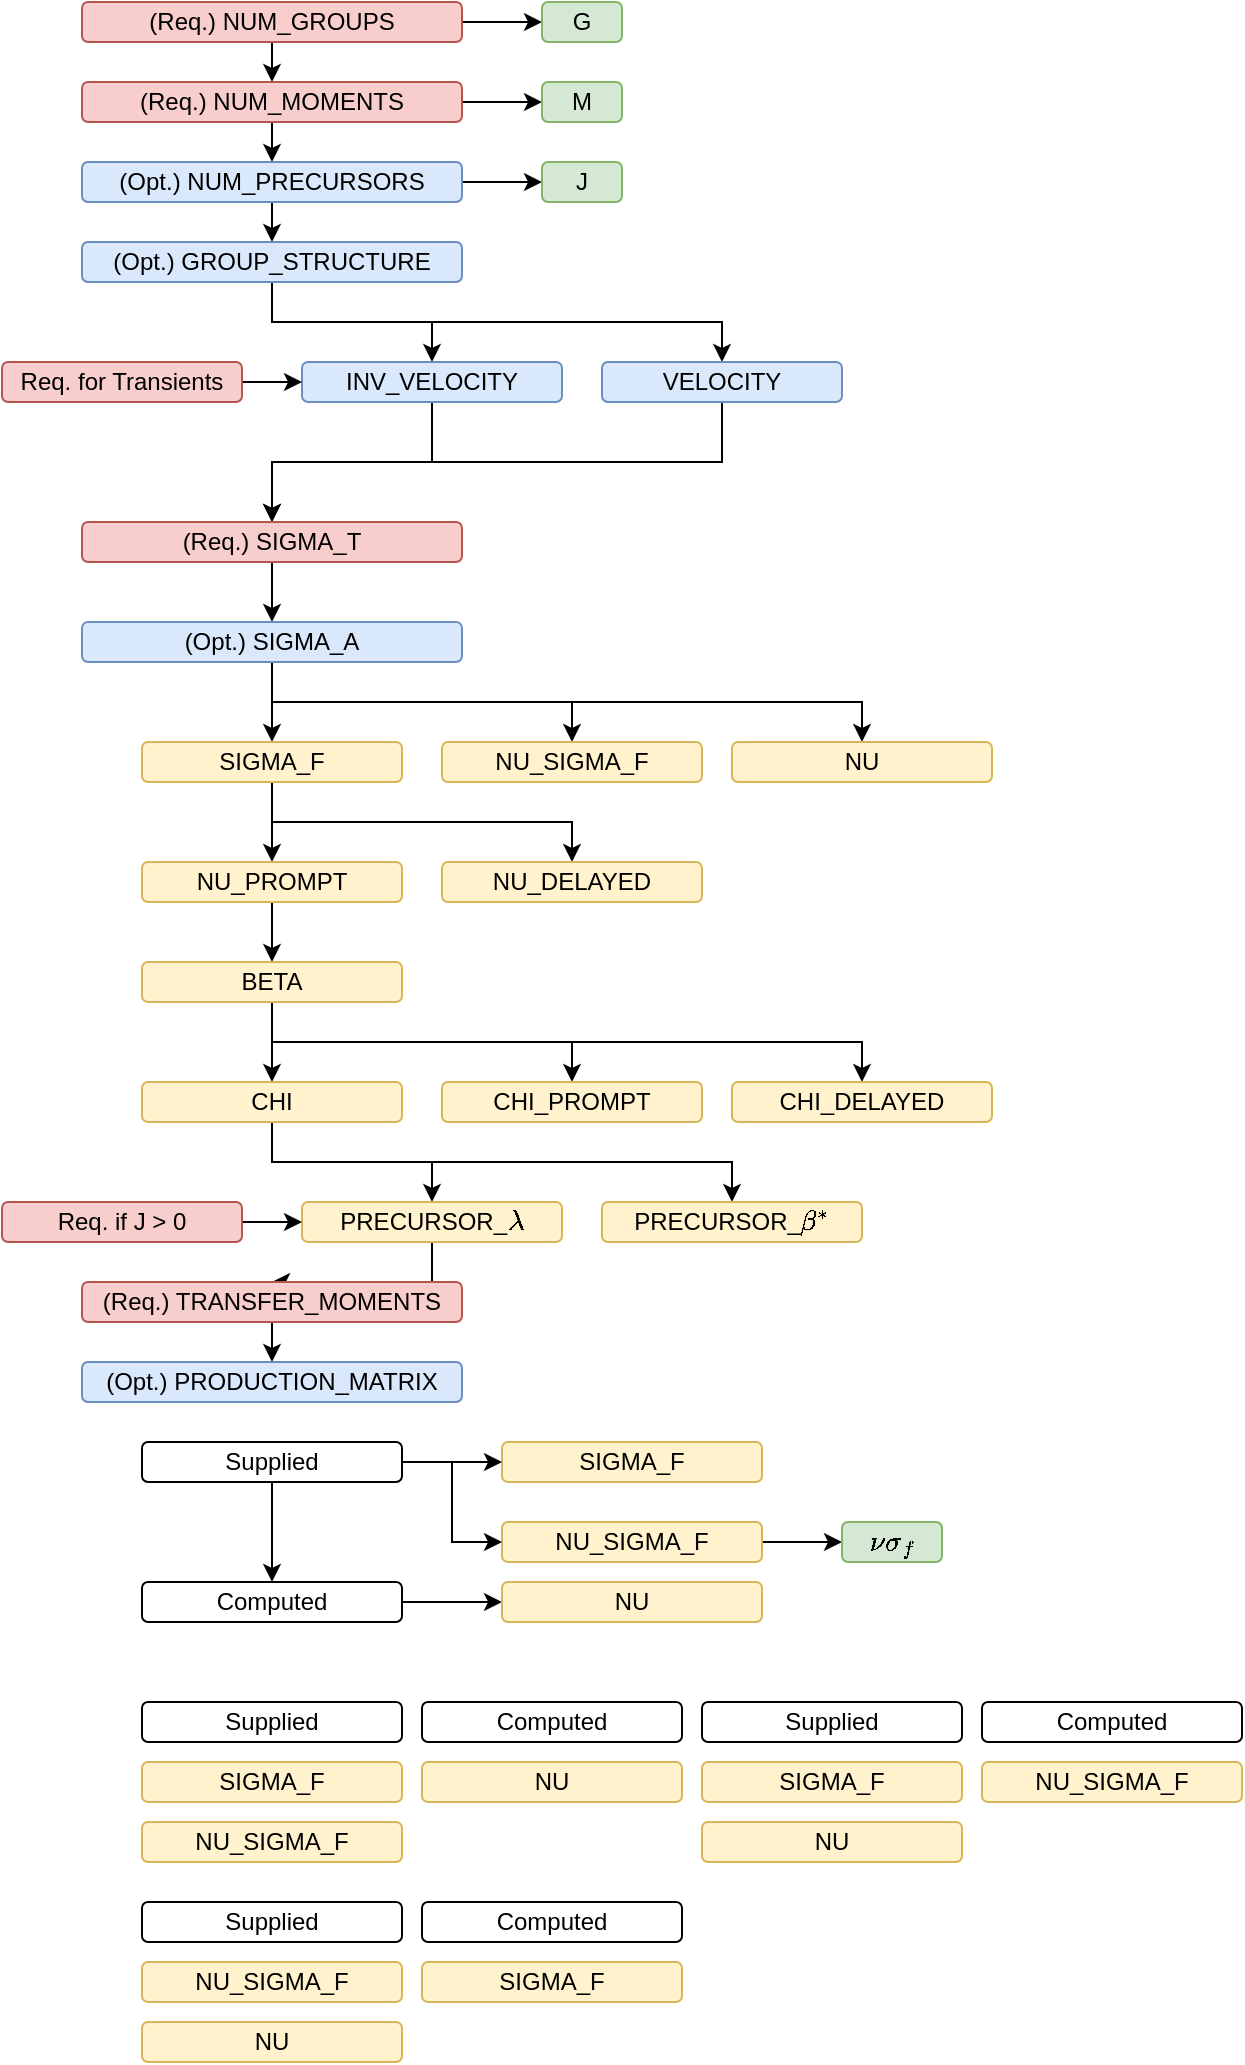 <mxfile version="20.8.16" type="device" pages="2"><diagram name="ReadingOrder" id="CsNfOze-wPZYm1zoz6bF"><mxGraphModel dx="1085" dy="999" grid="1" gridSize="10" guides="1" tooltips="1" connect="1" arrows="1" fold="1" page="1" pageScale="1" pageWidth="850" pageHeight="1100" math="1" shadow="0"><root><mxCell id="0"/><mxCell id="1" parent="0"/><mxCell id="TKLmYtxrx4Yg3zvH8yVs-4" style="edgeStyle=orthogonalEdgeStyle;rounded=0;orthogonalLoop=1;jettySize=auto;html=1;exitX=0.5;exitY=1;exitDx=0;exitDy=0;entryX=0.5;entryY=0;entryDx=0;entryDy=0;" edge="1" parent="1" source="TKLmYtxrx4Yg3zvH8yVs-1" target="TKLmYtxrx4Yg3zvH8yVs-2"><mxGeometry relative="1" as="geometry"/></mxCell><mxCell id="rWqLgHelXyEiDTjt5WfR-23" style="edgeStyle=orthogonalEdgeStyle;rounded=0;orthogonalLoop=1;jettySize=auto;html=1;exitX=1;exitY=0.5;exitDx=0;exitDy=0;entryX=0;entryY=0.5;entryDx=0;entryDy=0;" edge="1" parent="1" source="TKLmYtxrx4Yg3zvH8yVs-1" target="rWqLgHelXyEiDTjt5WfR-22"><mxGeometry relative="1" as="geometry"/></mxCell><mxCell id="TKLmYtxrx4Yg3zvH8yVs-1" value="(Req.) NUM_GROUPS" style="rounded=1;whiteSpace=wrap;html=1;fillColor=#f8cecc;strokeColor=#b85450;" vertex="1" parent="1"><mxGeometry x="100" y="20" width="190" height="20" as="geometry"/></mxCell><mxCell id="TKLmYtxrx4Yg3zvH8yVs-5" style="edgeStyle=orthogonalEdgeStyle;rounded=0;orthogonalLoop=1;jettySize=auto;html=1;exitX=0.5;exitY=1;exitDx=0;exitDy=0;entryX=0.5;entryY=0;entryDx=0;entryDy=0;" edge="1" parent="1" source="TKLmYtxrx4Yg3zvH8yVs-2" target="TKLmYtxrx4Yg3zvH8yVs-3"><mxGeometry relative="1" as="geometry"/></mxCell><mxCell id="rWqLgHelXyEiDTjt5WfR-25" style="edgeStyle=orthogonalEdgeStyle;rounded=0;orthogonalLoop=1;jettySize=auto;html=1;exitX=1;exitY=0.5;exitDx=0;exitDy=0;entryX=0;entryY=0.5;entryDx=0;entryDy=0;" edge="1" parent="1" source="TKLmYtxrx4Yg3zvH8yVs-2" target="rWqLgHelXyEiDTjt5WfR-24"><mxGeometry relative="1" as="geometry"/></mxCell><mxCell id="TKLmYtxrx4Yg3zvH8yVs-2" value="(Req.) NUM_MOMENTS" style="rounded=1;whiteSpace=wrap;html=1;fillColor=#f8cecc;strokeColor=#b85450;" vertex="1" parent="1"><mxGeometry x="100" y="60" width="190" height="20" as="geometry"/></mxCell><mxCell id="TKLmYtxrx4Yg3zvH8yVs-36" style="edgeStyle=orthogonalEdgeStyle;rounded=0;orthogonalLoop=1;jettySize=auto;html=1;exitX=0.5;exitY=1;exitDx=0;exitDy=0;entryX=0.5;entryY=0;entryDx=0;entryDy=0;" edge="1" parent="1" source="TKLmYtxrx4Yg3zvH8yVs-3" target="TKLmYtxrx4Yg3zvH8yVs-6"><mxGeometry relative="1" as="geometry"/></mxCell><mxCell id="rWqLgHelXyEiDTjt5WfR-27" style="edgeStyle=orthogonalEdgeStyle;rounded=0;orthogonalLoop=1;jettySize=auto;html=1;exitX=1;exitY=0.5;exitDx=0;exitDy=0;entryX=0;entryY=0.5;entryDx=0;entryDy=0;" edge="1" parent="1" source="TKLmYtxrx4Yg3zvH8yVs-3" target="rWqLgHelXyEiDTjt5WfR-26"><mxGeometry relative="1" as="geometry"/></mxCell><mxCell id="TKLmYtxrx4Yg3zvH8yVs-3" value="(Opt.) NUM_PRECURSORS" style="rounded=1;whiteSpace=wrap;html=1;fillColor=#dae8fc;strokeColor=#6c8ebf;" vertex="1" parent="1"><mxGeometry x="100" y="100" width="190" height="20" as="geometry"/></mxCell><mxCell id="TKLmYtxrx4Yg3zvH8yVs-37" style="edgeStyle=orthogonalEdgeStyle;rounded=0;orthogonalLoop=1;jettySize=auto;html=1;exitX=0.5;exitY=1;exitDx=0;exitDy=0;entryX=0.5;entryY=0;entryDx=0;entryDy=0;" edge="1" parent="1" source="TKLmYtxrx4Yg3zvH8yVs-6" target="TKLmYtxrx4Yg3zvH8yVs-15"><mxGeometry relative="1" as="geometry"/></mxCell><mxCell id="TKLmYtxrx4Yg3zvH8yVs-38" style="edgeStyle=orthogonalEdgeStyle;rounded=0;orthogonalLoop=1;jettySize=auto;html=1;exitX=0.5;exitY=1;exitDx=0;exitDy=0;entryX=0.5;entryY=0;entryDx=0;entryDy=0;" edge="1" parent="1" source="TKLmYtxrx4Yg3zvH8yVs-6" target="TKLmYtxrx4Yg3zvH8yVs-23"><mxGeometry relative="1" as="geometry"/></mxCell><mxCell id="TKLmYtxrx4Yg3zvH8yVs-6" value="(Opt.) GROUP_STRUCTURE" style="rounded=1;whiteSpace=wrap;html=1;fillColor=#dae8fc;strokeColor=#6c8ebf;" vertex="1" parent="1"><mxGeometry x="100" y="140" width="190" height="20" as="geometry"/></mxCell><mxCell id="TKLmYtxrx4Yg3zvH8yVs-12" style="edgeStyle=orthogonalEdgeStyle;rounded=0;orthogonalLoop=1;jettySize=auto;html=1;exitX=0.5;exitY=1;exitDx=0;exitDy=0;entryX=0.5;entryY=0;entryDx=0;entryDy=0;" edge="1" parent="1" source="TKLmYtxrx4Yg3zvH8yVs-8"><mxGeometry relative="1" as="geometry"><mxPoint x="195" y="370" as="targetPoint"/></mxGeometry></mxCell><mxCell id="TKLmYtxrx4Yg3zvH8yVs-13" style="edgeStyle=orthogonalEdgeStyle;rounded=0;orthogonalLoop=1;jettySize=auto;html=1;exitX=1;exitY=0.5;exitDx=0;exitDy=0;entryX=0;entryY=0.5;entryDx=0;entryDy=0;" edge="1" parent="1" target="TKLmYtxrx4Yg3zvH8yVs-9"><mxGeometry relative="1" as="geometry"><mxPoint x="220" y="325" as="sourcePoint"/></mxGeometry></mxCell><mxCell id="TKLmYtxrx4Yg3zvH8yVs-14" style="edgeStyle=orthogonalEdgeStyle;rounded=0;orthogonalLoop=1;jettySize=auto;html=1;exitX=1;exitY=0.5;exitDx=0;exitDy=0;entryX=0;entryY=0.5;entryDx=0;entryDy=0;" edge="1" parent="1" target="TKLmYtxrx4Yg3zvH8yVs-10"><mxGeometry relative="1" as="geometry"><mxPoint x="280" y="325" as="sourcePoint"/></mxGeometry></mxCell><mxCell id="TKLmYtxrx4Yg3zvH8yVs-20" style="edgeStyle=orthogonalEdgeStyle;rounded=0;orthogonalLoop=1;jettySize=auto;html=1;exitX=0.5;exitY=1;exitDx=0;exitDy=0;entryX=0.5;entryY=0;entryDx=0;entryDy=0;" edge="1" parent="1" source="TKLmYtxrx4Yg3zvH8yVs-15" target="TKLmYtxrx4Yg3zvH8yVs-31"><mxGeometry relative="1" as="geometry"><mxPoint x="195" y="450" as="targetPoint"/></mxGeometry></mxCell><mxCell id="TKLmYtxrx4Yg3zvH8yVs-15" value="INV_VELOCITY" style="rounded=1;whiteSpace=wrap;html=1;fillColor=#dae8fc;strokeColor=#6c8ebf;" vertex="1" parent="1"><mxGeometry x="210" y="200" width="130" height="20" as="geometry"/></mxCell><mxCell id="TKLmYtxrx4Yg3zvH8yVs-21" style="edgeStyle=orthogonalEdgeStyle;rounded=0;orthogonalLoop=1;jettySize=auto;html=1;exitX=0.5;exitY=1;exitDx=0;exitDy=0;entryX=0.5;entryY=0;entryDx=0;entryDy=0;" edge="1" parent="1" target="TKLmYtxrx4Yg3zvH8yVs-16"><mxGeometry relative="1" as="geometry"><mxPoint x="195" y="540" as="sourcePoint"/></mxGeometry></mxCell><mxCell id="TKLmYtxrx4Yg3zvH8yVs-22" style="edgeStyle=orthogonalEdgeStyle;rounded=0;orthogonalLoop=1;jettySize=auto;html=1;exitX=1;exitY=0.5;exitDx=0;exitDy=0;entryX=0;entryY=0.5;entryDx=0;entryDy=0;" edge="1" parent="1" target="TKLmYtxrx4Yg3zvH8yVs-18"><mxGeometry relative="1" as="geometry"><mxPoint x="220" y="525" as="sourcePoint"/></mxGeometry></mxCell><mxCell id="TKLmYtxrx4Yg3zvH8yVs-27" style="edgeStyle=orthogonalEdgeStyle;rounded=0;orthogonalLoop=1;jettySize=auto;html=1;exitX=0.5;exitY=1;exitDx=0;exitDy=0;entryX=0.5;entryY=0;entryDx=0;entryDy=0;" edge="1" parent="1" source="TKLmYtxrx4Yg3zvH8yVs-23" target="TKLmYtxrx4Yg3zvH8yVs-31"><mxGeometry relative="1" as="geometry"><mxPoint x="405" y="450" as="targetPoint"/></mxGeometry></mxCell><mxCell id="TKLmYtxrx4Yg3zvH8yVs-23" value="VELOCITY" style="rounded=1;whiteSpace=wrap;html=1;fillColor=#dae8fc;strokeColor=#6c8ebf;" vertex="1" parent="1"><mxGeometry x="360" y="200" width="120" height="20" as="geometry"/></mxCell><mxCell id="TKLmYtxrx4Yg3zvH8yVs-28" style="edgeStyle=orthogonalEdgeStyle;rounded=0;orthogonalLoop=1;jettySize=auto;html=1;exitX=0.5;exitY=1;exitDx=0;exitDy=0;entryX=0.5;entryY=0;entryDx=0;entryDy=0;" edge="1" parent="1" source="TKLmYtxrx4Yg3zvH8yVs-25"><mxGeometry relative="1" as="geometry"><mxPoint x="405" y="560" as="targetPoint"/></mxGeometry></mxCell><mxCell id="TKLmYtxrx4Yg3zvH8yVs-29" style="edgeStyle=orthogonalEdgeStyle;rounded=0;orthogonalLoop=1;jettySize=auto;html=1;exitX=1;exitY=0.5;exitDx=0;exitDy=0;entryX=0;entryY=0.5;entryDx=0;entryDy=0;" edge="1" parent="1" target="TKLmYtxrx4Yg3zvH8yVs-26"><mxGeometry relative="1" as="geometry"><mxPoint x="430" y="525" as="sourcePoint"/></mxGeometry></mxCell><mxCell id="TKLmYtxrx4Yg3zvH8yVs-40" style="edgeStyle=orthogonalEdgeStyle;rounded=0;orthogonalLoop=1;jettySize=auto;html=1;exitX=0.5;exitY=1;exitDx=0;exitDy=0;entryX=0.5;entryY=0;entryDx=0;entryDy=0;" edge="1" parent="1" source="TKLmYtxrx4Yg3zvH8yVs-31" target="TKLmYtxrx4Yg3zvH8yVs-39"><mxGeometry relative="1" as="geometry"/></mxCell><mxCell id="TKLmYtxrx4Yg3zvH8yVs-31" value="(Req.) SIGMA_T" style="rounded=1;whiteSpace=wrap;html=1;fillColor=#f8cecc;strokeColor=#b85450;" vertex="1" parent="1"><mxGeometry x="100" y="280" width="190" height="20" as="geometry"/></mxCell><mxCell id="TKLmYtxrx4Yg3zvH8yVs-44" style="edgeStyle=orthogonalEdgeStyle;rounded=0;orthogonalLoop=1;jettySize=auto;html=1;exitX=0.5;exitY=1;exitDx=0;exitDy=0;entryX=0.5;entryY=0;entryDx=0;entryDy=0;" edge="1" parent="1" source="TKLmYtxrx4Yg3zvH8yVs-39" target="TKLmYtxrx4Yg3zvH8yVs-41"><mxGeometry relative="1" as="geometry"/></mxCell><mxCell id="TKLmYtxrx4Yg3zvH8yVs-45" style="edgeStyle=orthogonalEdgeStyle;rounded=0;orthogonalLoop=1;jettySize=auto;html=1;exitX=0.5;exitY=1;exitDx=0;exitDy=0;entryX=0.5;entryY=0;entryDx=0;entryDy=0;" edge="1" parent="1" source="TKLmYtxrx4Yg3zvH8yVs-39" target="TKLmYtxrx4Yg3zvH8yVs-42"><mxGeometry relative="1" as="geometry"/></mxCell><mxCell id="TKLmYtxrx4Yg3zvH8yVs-46" style="edgeStyle=orthogonalEdgeStyle;rounded=0;orthogonalLoop=1;jettySize=auto;html=1;exitX=0.5;exitY=1;exitDx=0;exitDy=0;entryX=0.5;entryY=0;entryDx=0;entryDy=0;" edge="1" parent="1" source="TKLmYtxrx4Yg3zvH8yVs-39" target="TKLmYtxrx4Yg3zvH8yVs-43"><mxGeometry relative="1" as="geometry"/></mxCell><mxCell id="TKLmYtxrx4Yg3zvH8yVs-39" value="(Opt.) SIGMA_A" style="rounded=1;whiteSpace=wrap;html=1;fillColor=#dae8fc;strokeColor=#6c8ebf;" vertex="1" parent="1"><mxGeometry x="100" y="330" width="190" height="20" as="geometry"/></mxCell><mxCell id="TKLmYtxrx4Yg3zvH8yVs-48" style="edgeStyle=orthogonalEdgeStyle;rounded=0;orthogonalLoop=1;jettySize=auto;html=1;exitX=0.5;exitY=1;exitDx=0;exitDy=0;entryX=0.5;entryY=0;entryDx=0;entryDy=0;" edge="1" parent="1" source="TKLmYtxrx4Yg3zvH8yVs-41" target="TKLmYtxrx4Yg3zvH8yVs-47"><mxGeometry relative="1" as="geometry"/></mxCell><mxCell id="TKLmYtxrx4Yg3zvH8yVs-50" style="edgeStyle=orthogonalEdgeStyle;rounded=0;orthogonalLoop=1;jettySize=auto;html=1;exitX=0.5;exitY=1;exitDx=0;exitDy=0;entryX=0.5;entryY=0;entryDx=0;entryDy=0;" edge="1" parent="1" source="TKLmYtxrx4Yg3zvH8yVs-41" target="TKLmYtxrx4Yg3zvH8yVs-49"><mxGeometry relative="1" as="geometry"/></mxCell><mxCell id="TKLmYtxrx4Yg3zvH8yVs-41" value="SIGMA_F" style="rounded=1;whiteSpace=wrap;html=1;fillColor=#fff2cc;strokeColor=#d6b656;" vertex="1" parent="1"><mxGeometry x="130" y="390" width="130" height="20" as="geometry"/></mxCell><mxCell id="TKLmYtxrx4Yg3zvH8yVs-42" value="NU_SIGMA_F" style="rounded=1;whiteSpace=wrap;html=1;fillColor=#fff2cc;strokeColor=#d6b656;" vertex="1" parent="1"><mxGeometry x="280" y="390" width="130" height="20" as="geometry"/></mxCell><mxCell id="TKLmYtxrx4Yg3zvH8yVs-43" value="NU" style="rounded=1;whiteSpace=wrap;html=1;fillColor=#fff2cc;strokeColor=#d6b656;" vertex="1" parent="1"><mxGeometry x="425" y="390" width="130" height="20" as="geometry"/></mxCell><mxCell id="TKLmYtxrx4Yg3zvH8yVs-52" style="edgeStyle=orthogonalEdgeStyle;rounded=0;orthogonalLoop=1;jettySize=auto;html=1;exitX=0.5;exitY=1;exitDx=0;exitDy=0;entryX=0.5;entryY=0;entryDx=0;entryDy=0;" edge="1" parent="1" source="TKLmYtxrx4Yg3zvH8yVs-47" target="TKLmYtxrx4Yg3zvH8yVs-51"><mxGeometry relative="1" as="geometry"/></mxCell><mxCell id="TKLmYtxrx4Yg3zvH8yVs-47" value="NU_PROMPT" style="rounded=1;whiteSpace=wrap;html=1;fillColor=#fff2cc;strokeColor=#d6b656;" vertex="1" parent="1"><mxGeometry x="130" y="450" width="130" height="20" as="geometry"/></mxCell><mxCell id="TKLmYtxrx4Yg3zvH8yVs-49" value="NU_DELAYED" style="rounded=1;whiteSpace=wrap;html=1;fillColor=#fff2cc;strokeColor=#d6b656;" vertex="1" parent="1"><mxGeometry x="280" y="450" width="130" height="20" as="geometry"/></mxCell><mxCell id="TKLmYtxrx4Yg3zvH8yVs-56" style="edgeStyle=orthogonalEdgeStyle;rounded=0;orthogonalLoop=1;jettySize=auto;html=1;exitX=0.5;exitY=1;exitDx=0;exitDy=0;entryX=0.5;entryY=0;entryDx=0;entryDy=0;" edge="1" parent="1" source="TKLmYtxrx4Yg3zvH8yVs-51" target="TKLmYtxrx4Yg3zvH8yVs-53"><mxGeometry relative="1" as="geometry"/></mxCell><mxCell id="TKLmYtxrx4Yg3zvH8yVs-57" style="edgeStyle=orthogonalEdgeStyle;rounded=0;orthogonalLoop=1;jettySize=auto;html=1;exitX=0.5;exitY=1;exitDx=0;exitDy=0;entryX=0.5;entryY=0;entryDx=0;entryDy=0;" edge="1" parent="1" source="TKLmYtxrx4Yg3zvH8yVs-51" target="TKLmYtxrx4Yg3zvH8yVs-55"><mxGeometry relative="1" as="geometry"/></mxCell><mxCell id="TKLmYtxrx4Yg3zvH8yVs-58" style="edgeStyle=orthogonalEdgeStyle;rounded=0;orthogonalLoop=1;jettySize=auto;html=1;exitX=0.5;exitY=1;exitDx=0;exitDy=0;" edge="1" parent="1" source="TKLmYtxrx4Yg3zvH8yVs-51" target="TKLmYtxrx4Yg3zvH8yVs-54"><mxGeometry relative="1" as="geometry"/></mxCell><mxCell id="TKLmYtxrx4Yg3zvH8yVs-51" value="BETA" style="rounded=1;whiteSpace=wrap;html=1;fillColor=#fff2cc;strokeColor=#d6b656;" vertex="1" parent="1"><mxGeometry x="130" y="500" width="130" height="20" as="geometry"/></mxCell><mxCell id="TKLmYtxrx4Yg3zvH8yVs-61" style="edgeStyle=orthogonalEdgeStyle;rounded=0;orthogonalLoop=1;jettySize=auto;html=1;exitX=0.5;exitY=1;exitDx=0;exitDy=0;entryX=0.5;entryY=0;entryDx=0;entryDy=0;" edge="1" parent="1" source="TKLmYtxrx4Yg3zvH8yVs-53" target="TKLmYtxrx4Yg3zvH8yVs-59"><mxGeometry relative="1" as="geometry"/></mxCell><mxCell id="TKLmYtxrx4Yg3zvH8yVs-62" style="edgeStyle=orthogonalEdgeStyle;rounded=0;orthogonalLoop=1;jettySize=auto;html=1;exitX=0.5;exitY=1;exitDx=0;exitDy=0;entryX=0.5;entryY=0;entryDx=0;entryDy=0;" edge="1" parent="1" source="TKLmYtxrx4Yg3zvH8yVs-53" target="TKLmYtxrx4Yg3zvH8yVs-60"><mxGeometry relative="1" as="geometry"/></mxCell><mxCell id="TKLmYtxrx4Yg3zvH8yVs-53" value="CHI" style="rounded=1;whiteSpace=wrap;html=1;fillColor=#fff2cc;strokeColor=#d6b656;" vertex="1" parent="1"><mxGeometry x="130" y="560" width="130" height="20" as="geometry"/></mxCell><mxCell id="TKLmYtxrx4Yg3zvH8yVs-54" value="CHI_DELAYED" style="rounded=1;whiteSpace=wrap;html=1;fillColor=#fff2cc;strokeColor=#d6b656;" vertex="1" parent="1"><mxGeometry x="425" y="560" width="130" height="20" as="geometry"/></mxCell><mxCell id="TKLmYtxrx4Yg3zvH8yVs-55" value="CHI_PROMPT" style="rounded=1;whiteSpace=wrap;html=1;fillColor=#fff2cc;strokeColor=#d6b656;" vertex="1" parent="1"><mxGeometry x="280" y="560" width="130" height="20" as="geometry"/></mxCell><mxCell id="TKLmYtxrx4Yg3zvH8yVs-65" style="edgeStyle=orthogonalEdgeStyle;rounded=0;orthogonalLoop=1;jettySize=auto;html=1;exitX=0.5;exitY=1;exitDx=0;exitDy=0;entryX=0.5;entryY=0;entryDx=0;entryDy=0;" edge="1" parent="1" source="TKLmYtxrx4Yg3zvH8yVs-59" target="TKLmYtxrx4Yg3zvH8yVs-63"><mxGeometry relative="1" as="geometry"/></mxCell><mxCell id="TKLmYtxrx4Yg3zvH8yVs-59" value="PRECURSOR_\(\lambda\)" style="rounded=1;whiteSpace=wrap;html=1;fillColor=#fff2cc;strokeColor=#d6b656;" vertex="1" parent="1"><mxGeometry x="210" y="620" width="130" height="20" as="geometry"/></mxCell><mxCell id="TKLmYtxrx4Yg3zvH8yVs-60" value="PRECURSOR_\(\beta^*\)" style="rounded=1;whiteSpace=wrap;html=1;fillColor=#fff2cc;strokeColor=#d6b656;" vertex="1" parent="1"><mxGeometry x="360" y="620" width="130" height="20" as="geometry"/></mxCell><mxCell id="TKLmYtxrx4Yg3zvH8yVs-66" style="edgeStyle=orthogonalEdgeStyle;rounded=0;orthogonalLoop=1;jettySize=auto;html=1;exitX=0.5;exitY=1;exitDx=0;exitDy=0;entryX=0.5;entryY=0;entryDx=0;entryDy=0;" edge="1" parent="1" source="TKLmYtxrx4Yg3zvH8yVs-63" target="TKLmYtxrx4Yg3zvH8yVs-64"><mxGeometry relative="1" as="geometry"/></mxCell><mxCell id="TKLmYtxrx4Yg3zvH8yVs-63" value="(Req.) TRANSFER_MOMENTS" style="rounded=1;whiteSpace=wrap;html=1;fillColor=#f8cecc;strokeColor=#b85450;" vertex="1" parent="1"><mxGeometry x="100" y="660" width="190" height="20" as="geometry"/></mxCell><mxCell id="TKLmYtxrx4Yg3zvH8yVs-64" value="(Opt.) PRODUCTION_MATRIX" style="rounded=1;whiteSpace=wrap;html=1;fillColor=#dae8fc;strokeColor=#6c8ebf;" vertex="1" parent="1"><mxGeometry x="100" y="700" width="190" height="20" as="geometry"/></mxCell><mxCell id="TKLmYtxrx4Yg3zvH8yVs-68" style="edgeStyle=orthogonalEdgeStyle;rounded=0;orthogonalLoop=1;jettySize=auto;html=1;" edge="1" parent="1" source="TKLmYtxrx4Yg3zvH8yVs-67" target="TKLmYtxrx4Yg3zvH8yVs-15"><mxGeometry relative="1" as="geometry"/></mxCell><mxCell id="TKLmYtxrx4Yg3zvH8yVs-67" value="Req. for Transients" style="rounded=1;whiteSpace=wrap;html=1;fillColor=#f8cecc;strokeColor=#b85450;" vertex="1" parent="1"><mxGeometry x="60" y="200" width="120" height="20" as="geometry"/></mxCell><mxCell id="rWqLgHelXyEiDTjt5WfR-1" value="SIGMA_F" style="rounded=1;whiteSpace=wrap;html=1;fillColor=#fff2cc;strokeColor=#d6b656;" vertex="1" parent="1"><mxGeometry x="310" y="740" width="130" height="20" as="geometry"/></mxCell><mxCell id="rWqLgHelXyEiDTjt5WfR-20" style="edgeStyle=orthogonalEdgeStyle;rounded=0;orthogonalLoop=1;jettySize=auto;html=1;exitX=1;exitY=0.5;exitDx=0;exitDy=0;" edge="1" parent="1" source="rWqLgHelXyEiDTjt5WfR-3"><mxGeometry relative="1" as="geometry"><mxPoint x="480" y="790" as="targetPoint"/></mxGeometry></mxCell><mxCell id="rWqLgHelXyEiDTjt5WfR-3" value="NU_SIGMA_F" style="rounded=1;whiteSpace=wrap;html=1;fillColor=#fff2cc;strokeColor=#d6b656;" vertex="1" parent="1"><mxGeometry x="310" y="780" width="130" height="20" as="geometry"/></mxCell><mxCell id="rWqLgHelXyEiDTjt5WfR-7" style="edgeStyle=orthogonalEdgeStyle;rounded=0;orthogonalLoop=1;jettySize=auto;html=1;exitX=1;exitY=0.5;exitDx=0;exitDy=0;entryX=0;entryY=0.5;entryDx=0;entryDy=0;" edge="1" parent="1" source="rWqLgHelXyEiDTjt5WfR-4" target="rWqLgHelXyEiDTjt5WfR-1"><mxGeometry relative="1" as="geometry"/></mxCell><mxCell id="rWqLgHelXyEiDTjt5WfR-8" style="edgeStyle=orthogonalEdgeStyle;rounded=0;orthogonalLoop=1;jettySize=auto;html=1;exitX=1;exitY=0.5;exitDx=0;exitDy=0;entryX=0;entryY=0.5;entryDx=0;entryDy=0;" edge="1" parent="1" source="rWqLgHelXyEiDTjt5WfR-4" target="rWqLgHelXyEiDTjt5WfR-3"><mxGeometry relative="1" as="geometry"/></mxCell><mxCell id="rWqLgHelXyEiDTjt5WfR-12" style="edgeStyle=orthogonalEdgeStyle;rounded=0;orthogonalLoop=1;jettySize=auto;html=1;exitX=0.5;exitY=1;exitDx=0;exitDy=0;entryX=0.5;entryY=0;entryDx=0;entryDy=0;" edge="1" parent="1" source="rWqLgHelXyEiDTjt5WfR-4" target="rWqLgHelXyEiDTjt5WfR-9"><mxGeometry relative="1" as="geometry"/></mxCell><mxCell id="rWqLgHelXyEiDTjt5WfR-4" value="Supplied" style="rounded=1;whiteSpace=wrap;html=1;" vertex="1" parent="1"><mxGeometry x="130" y="740" width="130" height="20" as="geometry"/></mxCell><mxCell id="rWqLgHelXyEiDTjt5WfR-10" style="edgeStyle=orthogonalEdgeStyle;rounded=0;orthogonalLoop=1;jettySize=auto;html=1;exitX=1;exitY=0.5;exitDx=0;exitDy=0;entryX=0;entryY=0.5;entryDx=0;entryDy=0;" edge="1" parent="1" source="rWqLgHelXyEiDTjt5WfR-9" target="rWqLgHelXyEiDTjt5WfR-11"><mxGeometry relative="1" as="geometry"><mxPoint x="310" y="820" as="targetPoint"/></mxGeometry></mxCell><mxCell id="rWqLgHelXyEiDTjt5WfR-9" value="Computed" style="rounded=1;whiteSpace=wrap;html=1;" vertex="1" parent="1"><mxGeometry x="130" y="810" width="130" height="20" as="geometry"/></mxCell><mxCell id="rWqLgHelXyEiDTjt5WfR-11" value="NU" style="rounded=1;whiteSpace=wrap;html=1;fillColor=#fff2cc;strokeColor=#d6b656;" vertex="1" parent="1"><mxGeometry x="310" y="810" width="130" height="20" as="geometry"/></mxCell><mxCell id="rWqLgHelXyEiDTjt5WfR-21" value="\( \nu \sigma_f \)" style="rounded=1;whiteSpace=wrap;html=1;fillColor=#d5e8d4;strokeColor=#82b366;" vertex="1" parent="1"><mxGeometry x="480" y="780" width="50" height="20" as="geometry"/></mxCell><mxCell id="rWqLgHelXyEiDTjt5WfR-22" value="G" style="rounded=1;whiteSpace=wrap;html=1;fillColor=#d5e8d4;strokeColor=#82b366;" vertex="1" parent="1"><mxGeometry x="330" y="20" width="40" height="20" as="geometry"/></mxCell><mxCell id="rWqLgHelXyEiDTjt5WfR-24" value="M" style="rounded=1;whiteSpace=wrap;html=1;fillColor=#d5e8d4;strokeColor=#82b366;" vertex="1" parent="1"><mxGeometry x="330" y="60" width="40" height="20" as="geometry"/></mxCell><mxCell id="rWqLgHelXyEiDTjt5WfR-26" value="J" style="rounded=1;whiteSpace=wrap;html=1;fillColor=#d5e8d4;strokeColor=#82b366;" vertex="1" parent="1"><mxGeometry x="330" y="100" width="40" height="20" as="geometry"/></mxCell><mxCell id="rWqLgHelXyEiDTjt5WfR-29" style="edgeStyle=orthogonalEdgeStyle;rounded=0;orthogonalLoop=1;jettySize=auto;html=1;exitX=1;exitY=0.5;exitDx=0;exitDy=0;entryX=0;entryY=0.5;entryDx=0;entryDy=0;" edge="1" parent="1" source="rWqLgHelXyEiDTjt5WfR-28" target="TKLmYtxrx4Yg3zvH8yVs-59"><mxGeometry relative="1" as="geometry"/></mxCell><mxCell id="rWqLgHelXyEiDTjt5WfR-28" value="Req. if J &amp;gt; 0" style="rounded=1;whiteSpace=wrap;html=1;fillColor=#f8cecc;strokeColor=#b85450;" vertex="1" parent="1"><mxGeometry x="60" y="620" width="120" height="20" as="geometry"/></mxCell><mxCell id="rWqLgHelXyEiDTjt5WfR-30" value="Supplied" style="rounded=1;whiteSpace=wrap;html=1;" vertex="1" parent="1"><mxGeometry x="130" y="870" width="130" height="20" as="geometry"/></mxCell><mxCell id="rWqLgHelXyEiDTjt5WfR-31" value="SIGMA_F" style="rounded=1;whiteSpace=wrap;html=1;fillColor=#fff2cc;strokeColor=#d6b656;" vertex="1" parent="1"><mxGeometry x="130" y="900" width="130" height="20" as="geometry"/></mxCell><mxCell id="rWqLgHelXyEiDTjt5WfR-32" value="NU_SIGMA_F" style="rounded=1;whiteSpace=wrap;html=1;fillColor=#fff2cc;strokeColor=#d6b656;" vertex="1" parent="1"><mxGeometry x="130" y="930" width="130" height="20" as="geometry"/></mxCell><mxCell id="rWqLgHelXyEiDTjt5WfR-33" value="Computed" style="rounded=1;whiteSpace=wrap;html=1;" vertex="1" parent="1"><mxGeometry x="270" y="870" width="130" height="20" as="geometry"/></mxCell><mxCell id="rWqLgHelXyEiDTjt5WfR-34" value="NU" style="rounded=1;whiteSpace=wrap;html=1;fillColor=#fff2cc;strokeColor=#d6b656;" vertex="1" parent="1"><mxGeometry x="270" y="900" width="130" height="20" as="geometry"/></mxCell><mxCell id="rWqLgHelXyEiDTjt5WfR-35" value="Supplied" style="rounded=1;whiteSpace=wrap;html=1;" vertex="1" parent="1"><mxGeometry x="130" y="970" width="130" height="20" as="geometry"/></mxCell><mxCell id="rWqLgHelXyEiDTjt5WfR-36" value="NU_SIGMA_F" style="rounded=1;whiteSpace=wrap;html=1;fillColor=#fff2cc;strokeColor=#d6b656;" vertex="1" parent="1"><mxGeometry x="130" y="1000" width="130" height="20" as="geometry"/></mxCell><mxCell id="rWqLgHelXyEiDTjt5WfR-37" value="NU" style="rounded=1;whiteSpace=wrap;html=1;fillColor=#fff2cc;strokeColor=#d6b656;" vertex="1" parent="1"><mxGeometry x="130" y="1030" width="130" height="20" as="geometry"/></mxCell><mxCell id="rWqLgHelXyEiDTjt5WfR-38" value="Computed" style="rounded=1;whiteSpace=wrap;html=1;" vertex="1" parent="1"><mxGeometry x="270" y="970" width="130" height="20" as="geometry"/></mxCell><mxCell id="rWqLgHelXyEiDTjt5WfR-39" value="SIGMA_F" style="rounded=1;whiteSpace=wrap;html=1;fillColor=#fff2cc;strokeColor=#d6b656;" vertex="1" parent="1"><mxGeometry x="270" y="1000" width="130" height="20" as="geometry"/></mxCell><mxCell id="rWqLgHelXyEiDTjt5WfR-40" value="Supplied" style="rounded=1;whiteSpace=wrap;html=1;" vertex="1" parent="1"><mxGeometry x="410" y="870" width="130" height="20" as="geometry"/></mxCell><mxCell id="rWqLgHelXyEiDTjt5WfR-41" value="SIGMA_F" style="rounded=1;whiteSpace=wrap;html=1;fillColor=#fff2cc;strokeColor=#d6b656;" vertex="1" parent="1"><mxGeometry x="410" y="900" width="130" height="20" as="geometry"/></mxCell><mxCell id="rWqLgHelXyEiDTjt5WfR-42" value="NU_SIGMA_F" style="rounded=1;whiteSpace=wrap;html=1;fillColor=#fff2cc;strokeColor=#d6b656;" vertex="1" parent="1"><mxGeometry x="550" y="900" width="130" height="20" as="geometry"/></mxCell><mxCell id="rWqLgHelXyEiDTjt5WfR-43" value="Computed" style="rounded=1;whiteSpace=wrap;html=1;" vertex="1" parent="1"><mxGeometry x="550" y="870" width="130" height="20" as="geometry"/></mxCell><mxCell id="rWqLgHelXyEiDTjt5WfR-44" value="NU" style="rounded=1;whiteSpace=wrap;html=1;fillColor=#fff2cc;strokeColor=#d6b656;" vertex="1" parent="1"><mxGeometry x="410" y="930" width="130" height="20" as="geometry"/></mxCell></root></mxGraphModel></diagram><diagram id="my0_9AJz0N9Z6QnmvgCH" name="Logic"><mxGraphModel dx="716" dy="1381" grid="1" gridSize="10" guides="1" tooltips="1" connect="1" arrows="1" fold="1" page="1" pageScale="1" pageWidth="850" pageHeight="1100" math="1" shadow="0"><root><mxCell id="0"/><mxCell id="1" parent="0"/></root></mxGraphModel></diagram></mxfile>